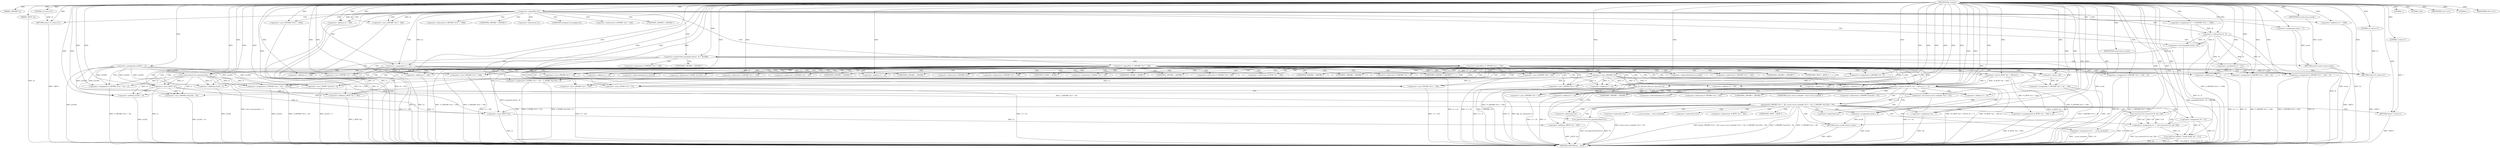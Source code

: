 digraph tftp_connect {  
"1000112" [label = "(METHOD,tftp_connect)" ]
"1000355" [label = "(METHOD_RETURN,int __cdecl)" ]
"1000113" [label = "(PARAM,_DWORD *a1)" ]
"1000114" [label = "(PARAM,_BYTE *a2)" ]
"1000128" [label = "(LITERAL,1,)" ]
"1000129" [label = "(LITERAL,336,)" ]
"1000130" [label = "(<operator>.assignment,a1[185] = v2)" ]
"1000136" [label = "(<operator>.logicalNot,!v2)" ]
"1000138" [label = "(RETURN,return 27;,return 27;)" ]
"1000139" [label = "(LITERAL,27,return 27;)" ]
"1000140" [label = "(<operator>.assignment,v3 = v2)" ]
"1000143" [label = "(<operator>.assignment,v4 = *(_DWORD *)(*a1 + 1568))" ]
"1000146" [label = "(<operator>.cast,(_DWORD *)(*a1 + 1568))" ]
"1000148" [label = "(<operator>.addition,*a1 + 1568)" ]
"1000153" [label = "(IDENTIFIER,v4,if ( v4 ))" ]
"1000155" [label = "(<operator>.assignment,result = 71)" ]
"1000159" [label = "(<operator>.greaterThan,(unsigned int)(v4 - 8) > 0xFFB0)" ]
"1000160" [label = "(<operator>.cast,(unsigned int)(v4 - 8))" ]
"1000162" [label = "(<operator>.subtraction,v4 - 8)" ]
"1000166" [label = "(RETURN,return result;,return result;)" ]
"1000167" [label = "(IDENTIFIER,result,return result;)" ]
"1000169" [label = "(<operator>.logicalNot,!*(_DWORD *)(v3 + 328))" ]
"1000171" [label = "(<operator>.cast,(_DWORD *)(v3 + 328))" ]
"1000173" [label = "(<operator>.addition,v3 + 328)" ]
"1000179" [label = "(LITERAL,1,)" ]
"1000180" [label = "(<operator>.addition,v4 + 4)" ]
"1000183" [label = "(<operator>.assignment,*(_DWORD *)(v3 + 328) = v6)" ]
"1000185" [label = "(<operator>.cast,(_DWORD *)(v3 + 328))" ]
"1000187" [label = "(<operator>.addition,v3 + 328)" ]
"1000192" [label = "(IDENTIFIER,v6,if ( v6 ))" ]
"1000194" [label = "(RETURN,return 27;,return 27;)" ]
"1000195" [label = "(LITERAL,27,return 27;)" ]
"1000198" [label = "(<operator>.assignment,v4 = 512)" ]
"1000202" [label = "(<operator>.logicalNot,!*(_DWORD *)(v2 + 328))" ]
"1000204" [label = "(<operator>.cast,(_DWORD *)(v2 + 328))" ]
"1000206" [label = "(<operator>.addition,v2 + 328)" ]
"1000212" [label = "(Curl_conncontrol,Curl_conncontrol(a1, 1))" ]
"1000215" [label = "(<operator>.assignment,*(_DWORD *)(v3 + 16) = a1)" ]
"1000217" [label = "(<operator>.cast,(_DWORD *)(v3 + 16))" ]
"1000219" [label = "(<operator>.addition,v3 + 16)" ]
"1000223" [label = "(<operator>.assignment,*(_DWORD *)(v3 + 20) = a1[103])" ]
"1000225" [label = "(<operator>.cast,(_DWORD *)(v3 + 20))" ]
"1000227" [label = "(<operator>.addition,v3 + 20)" ]
"1000233" [label = "(<operator>.assignment,*(_DWORD *)v3 = 0)" ]
"1000235" [label = "(<operator>.cast,(_DWORD *)v3)" ]
"1000239" [label = "(<operator>.assignment,*(_DWORD *)(v3 + 8) = -100)" ]
"1000241" [label = "(<operator>.cast,(_DWORD *)(v3 + 8))" ]
"1000243" [label = "(<operator>.addition,v3 + 8)" ]
"1000246" [label = "(<operator>.minus,-100)" ]
"1000248" [label = "(<operator>.assignment,*(_DWORD *)(v3 + 320) = v4)" ]
"1000250" [label = "(<operator>.cast,(_DWORD *)(v3 + 320))" ]
"1000252" [label = "(<operator>.addition,v3 + 320)" ]
"1000256" [label = "(<operator>.assignment,*(_DWORD *)(v3 + 324) = v4)" ]
"1000258" [label = "(<operator>.cast,(_DWORD *)(v3 + 324))" ]
"1000260" [label = "(<operator>.addition,v3 + 324)" ]
"1000264" [label = "(<operator>.assignment,*(_WORD *)(v3 + 52) = *(_WORD *)(a1[18] + 4))" ]
"1000266" [label = "(<operator>.cast,(_WORD *)(v3 + 52))" ]
"1000268" [label = "(<operator>.addition,v3 + 52)" ]
"1000272" [label = "(<operator>.cast,(_WORD *)(a1[18] + 4))" ]
"1000274" [label = "(<operator>.addition,a1[18] + 4)" ]
"1000279" [label = "(tftp_set_timeouts,tftp_set_timeouts(v3))" ]
"1000282" [label = "(<operator>.equals,(*((_BYTE *)a1 + 583) & 2) == 0)" ]
"1000283" [label = "(<operator>.and,*((_BYTE *)a1 + 583) & 2)" ]
"1000285" [label = "(<operator>.addition,(_BYTE *)a1 + 583)" ]
"1000286" [label = "(<operator>.cast,(_BYTE *)a1)" ]
"1000294" [label = "(bind,bind(*(_DWORD *)(v3 + 20), (const struct sockaddr *)(v3 + 52), *(_DWORD *)(a1[18] + 16)))" ]
"1000296" [label = "(<operator>.cast,(_DWORD *)(v3 + 20))" ]
"1000298" [label = "(<operator>.addition,v3 + 20)" ]
"1000301" [label = "(<operator>.cast,(const struct sockaddr *)(v3 + 52))" ]
"1000303" [label = "(<operator>.addition,v3 + 52)" ]
"1000307" [label = "(<operator>.cast,(_DWORD *)(a1[18] + 16))" ]
"1000309" [label = "(<operator>.addition,a1[18] + 16)" ]
"1000315" [label = "(<operator>.assignment,v9 = *a1)" ]
"1000319" [label = "(<operator>.assignment,v10 = __errno_location())" ]
"1000322" [label = "(<operator>.assignment,v11 = Curl_strerror(*v10, buf, 128))" ]
"1000324" [label = "(Curl_strerror,Curl_strerror(*v10, buf, 128))" ]
"1000329" [label = "(Curl_failf,Curl_failf(v9, \"bind() failed; %s\", v11))" ]
"1000333" [label = "(RETURN,return 7;,return 7;)" ]
"1000334" [label = "(LITERAL,7,return 7;)" ]
"1000335" [label = "(<operators>.assignmentOr,*((_BYTE *)a1 + 583) |= 2u)" ]
"1000337" [label = "(<operator>.addition,(_BYTE *)a1 + 583)" ]
"1000338" [label = "(<operator>.cast,(_BYTE *)a1)" ]
"1000343" [label = "(Curl_pgrsStartNow,Curl_pgrsStartNow(*a1))" ]
"1000346" [label = "(<operator>.assignment,result = 0)" ]
"1000349" [label = "(<operator>.assignment,*a2 = 1)" ]
"1000353" [label = "(RETURN,return result;,return result;)" ]
"1000354" [label = "(IDENTIFIER,result,return result;)" ]
"1000145" [label = "(<operator>.indirection,*(_DWORD *)(*a1 + 1568))" ]
"1000147" [label = "(UNKNOWN,_DWORD *,_DWORD *)" ]
"1000149" [label = "(<operator>.indirection,*a1)" ]
"1000161" [label = "(UNKNOWN,unsigned int,unsigned int)" ]
"1000170" [label = "(<operator>.indirection,*(_DWORD *)(v3 + 328))" ]
"1000172" [label = "(UNKNOWN,_DWORD *,_DWORD *)" ]
"1000184" [label = "(<operator>.indirection,*(_DWORD *)(v3 + 328))" ]
"1000186" [label = "(UNKNOWN,_DWORD *,_DWORD *)" ]
"1000203" [label = "(<operator>.indirection,*(_DWORD *)(v2 + 328))" ]
"1000205" [label = "(UNKNOWN,_DWORD *,_DWORD *)" ]
"1000216" [label = "(<operator>.indirection,*(_DWORD *)(v3 + 16))" ]
"1000218" [label = "(UNKNOWN,_DWORD *,_DWORD *)" ]
"1000224" [label = "(<operator>.indirection,*(_DWORD *)(v3 + 20))" ]
"1000226" [label = "(UNKNOWN,_DWORD *,_DWORD *)" ]
"1000230" [label = "(<operator>.indirectIndexAccess,a1[103])" ]
"1000234" [label = "(<operator>.indirection,*(_DWORD *)v3)" ]
"1000236" [label = "(UNKNOWN,_DWORD *,_DWORD *)" ]
"1000240" [label = "(<operator>.indirection,*(_DWORD *)(v3 + 8))" ]
"1000242" [label = "(UNKNOWN,_DWORD *,_DWORD *)" ]
"1000249" [label = "(<operator>.indirection,*(_DWORD *)(v3 + 320))" ]
"1000251" [label = "(UNKNOWN,_DWORD *,_DWORD *)" ]
"1000257" [label = "(<operator>.indirection,*(_DWORD *)(v3 + 324))" ]
"1000259" [label = "(UNKNOWN,_DWORD *,_DWORD *)" ]
"1000265" [label = "(<operator>.indirection,*(_WORD *)(v3 + 52))" ]
"1000267" [label = "(UNKNOWN,_WORD *,_WORD *)" ]
"1000271" [label = "(<operator>.indirection,*(_WORD *)(a1[18] + 4))" ]
"1000273" [label = "(UNKNOWN,_WORD *,_WORD *)" ]
"1000275" [label = "(<operator>.indirectIndexAccess,a1[18])" ]
"1000284" [label = "(<operator>.indirection,*((_BYTE *)a1 + 583))" ]
"1000287" [label = "(UNKNOWN,_BYTE *,_BYTE *)" ]
"1000295" [label = "(<operator>.indirection,*(_DWORD *)(v3 + 20))" ]
"1000297" [label = "(UNKNOWN,_DWORD *,_DWORD *)" ]
"1000302" [label = "(UNKNOWN,const struct sockaddr *,const struct sockaddr *)" ]
"1000306" [label = "(<operator>.indirection,*(_DWORD *)(a1[18] + 16))" ]
"1000308" [label = "(UNKNOWN,_DWORD *,_DWORD *)" ]
"1000310" [label = "(<operator>.indirectIndexAccess,a1[18])" ]
"1000317" [label = "(<operator>.indirection,*a1)" ]
"1000321" [label = "(__errno_location,__errno_location())" ]
"1000325" [label = "(<operator>.indirection,*v10)" ]
"1000336" [label = "(<operator>.indirection,*((_BYTE *)a1 + 583))" ]
"1000339" [label = "(UNKNOWN,_BYTE *,_BYTE *)" ]
"1000344" [label = "(<operator>.indirection,*a1)" ]
"1000350" [label = "(<operator>.indirection,*a2)" ]
  "1000138" -> "1000355"  [ label = "DDG: <RET>"] 
  "1000333" -> "1000355"  [ label = "DDG: <RET>"] 
  "1000353" -> "1000355"  [ label = "DDG: <RET>"] 
  "1000166" -> "1000355"  [ label = "DDG: <RET>"] 
  "1000194" -> "1000355"  [ label = "DDG: <RET>"] 
  "1000294" -> "1000355"  [ label = "DDG: *(_DWORD *)(v3 + 20)"] 
  "1000233" -> "1000355"  [ label = "DDG: *(_DWORD *)v3"] 
  "1000294" -> "1000355"  [ label = "DDG: (const struct sockaddr *)(v3 + 52)"] 
  "1000140" -> "1000355"  [ label = "DDG: v3"] 
  "1000169" -> "1000355"  [ label = "DDG: !*(_DWORD *)(v3 + 328)"] 
  "1000202" -> "1000355"  [ label = "DDG: !*(_DWORD *)(v2 + 328)"] 
  "1000212" -> "1000355"  [ label = "DDG: Curl_conncontrol(a1, 1)"] 
  "1000258" -> "1000355"  [ label = "DDG: v3 + 324"] 
  "1000324" -> "1000355"  [ label = "DDG: buf"] 
  "1000180" -> "1000355"  [ label = "DDG: v4"] 
  "1000294" -> "1000355"  [ label = "DDG: bind(*(_DWORD *)(v3 + 20), (const struct sockaddr *)(v3 + 52), *(_DWORD *)(a1[18] + 16))"] 
  "1000136" -> "1000355"  [ label = "DDG: !v2"] 
  "1000241" -> "1000355"  [ label = "DDG: v3 + 8"] 
  "1000162" -> "1000355"  [ label = "DDG: v4"] 
  "1000202" -> "1000355"  [ label = "DDG: *(_DWORD *)(v2 + 328)"] 
  "1000324" -> "1000355"  [ label = "DDG: *v10"] 
  "1000343" -> "1000355"  [ label = "DDG: *a1"] 
  "1000329" -> "1000355"  [ label = "DDG: v9"] 
  "1000319" -> "1000355"  [ label = "DDG: __errno_location()"] 
  "1000264" -> "1000355"  [ label = "DDG: *(_WORD *)(v3 + 52)"] 
  "1000140" -> "1000355"  [ label = "DDG: v2"] 
  "1000183" -> "1000355"  [ label = "DDG: *(_DWORD *)(v3 + 328)"] 
  "1000239" -> "1000355"  [ label = "DDG: -100"] 
  "1000223" -> "1000355"  [ label = "DDG: a1[103]"] 
  "1000282" -> "1000355"  [ label = "DDG: *((_BYTE *)a1 + 583) & 2"] 
  "1000296" -> "1000355"  [ label = "DDG: v3 + 20"] 
  "1000319" -> "1000355"  [ label = "DDG: v10"] 
  "1000272" -> "1000355"  [ label = "DDG: a1[18] + 4"] 
  "1000136" -> "1000355"  [ label = "DDG: v2"] 
  "1000225" -> "1000355"  [ label = "DDG: v3 + 20"] 
  "1000266" -> "1000355"  [ label = "DDG: v3 + 52"] 
  "1000223" -> "1000355"  [ label = "DDG: *(_DWORD *)(v3 + 20)"] 
  "1000148" -> "1000355"  [ label = "DDG: *a1"] 
  "1000180" -> "1000355"  [ label = "DDG: v4 + 4"] 
  "1000309" -> "1000355"  [ label = "DDG: a1[18]"] 
  "1000146" -> "1000355"  [ label = "DDG: *a1 + 1568"] 
  "1000282" -> "1000355"  [ label = "DDG: (*((_BYTE *)a1 + 583) & 2) == 0"] 
  "1000183" -> "1000355"  [ label = "DDG: v6"] 
  "1000264" -> "1000355"  [ label = "DDG: *(_WORD *)(a1[18] + 4)"] 
  "1000256" -> "1000355"  [ label = "DDG: v4"] 
  "1000303" -> "1000355"  [ label = "DDG: v3"] 
  "1000349" -> "1000355"  [ label = "DDG: *a2"] 
  "1000206" -> "1000355"  [ label = "DDG: v2"] 
  "1000159" -> "1000355"  [ label = "DDG: (unsigned int)(v4 - 8) > 0xFFB0"] 
  "1000286" -> "1000355"  [ label = "DDG: a1"] 
  "1000279" -> "1000355"  [ label = "DDG: tftp_set_timeouts(v3)"] 
  "1000130" -> "1000355"  [ label = "DDG: a1[185]"] 
  "1000274" -> "1000355"  [ label = "DDG: a1[18]"] 
  "1000248" -> "1000355"  [ label = "DDG: *(_DWORD *)(v3 + 320)"] 
  "1000343" -> "1000355"  [ label = "DDG: Curl_pgrsStartNow(*a1)"] 
  "1000169" -> "1000355"  [ label = "DDG: *(_DWORD *)(v3 + 328)"] 
  "1000285" -> "1000355"  [ label = "DDG: (_BYTE *)a1"] 
  "1000301" -> "1000355"  [ label = "DDG: v3 + 52"] 
  "1000250" -> "1000355"  [ label = "DDG: v3 + 320"] 
  "1000315" -> "1000355"  [ label = "DDG: *a1"] 
  "1000329" -> "1000355"  [ label = "DDG: v11"] 
  "1000187" -> "1000355"  [ label = "DDG: v3"] 
  "1000256" -> "1000355"  [ label = "DDG: *(_DWORD *)(v3 + 324)"] 
  "1000279" -> "1000355"  [ label = "DDG: v3"] 
  "1000155" -> "1000355"  [ label = "DDG: result"] 
  "1000294" -> "1000355"  [ label = "DDG: *(_DWORD *)(a1[18] + 16)"] 
  "1000204" -> "1000355"  [ label = "DDG: v2 + 328"] 
  "1000335" -> "1000355"  [ label = "DDG: *((_BYTE *)a1 + 583)"] 
  "1000185" -> "1000355"  [ label = "DDG: v3 + 328"] 
  "1000329" -> "1000355"  [ label = "DDG: Curl_failf(v9, \"bind() failed; %s\", v11)"] 
  "1000114" -> "1000355"  [ label = "DDG: a2"] 
  "1000346" -> "1000355"  [ label = "DDG: result"] 
  "1000143" -> "1000355"  [ label = "DDG: *(_DWORD *)(*a1 + 1568)"] 
  "1000215" -> "1000355"  [ label = "DDG: *(_DWORD *)(v3 + 16)"] 
  "1000171" -> "1000355"  [ label = "DDG: v3 + 328"] 
  "1000283" -> "1000355"  [ label = "DDG: *((_BYTE *)a1 + 583)"] 
  "1000159" -> "1000355"  [ label = "DDG: (unsigned int)(v4 - 8)"] 
  "1000338" -> "1000355"  [ label = "DDG: a1"] 
  "1000307" -> "1000355"  [ label = "DDG: a1[18] + 16"] 
  "1000239" -> "1000355"  [ label = "DDG: *(_DWORD *)(v3 + 8)"] 
  "1000322" -> "1000355"  [ label = "DDG: Curl_strerror(*v10, buf, 128)"] 
  "1000337" -> "1000355"  [ label = "DDG: (_BYTE *)a1"] 
  "1000217" -> "1000355"  [ label = "DDG: v3 + 16"] 
  "1000160" -> "1000355"  [ label = "DDG: v4 - 8"] 
  "1000112" -> "1000113"  [ label = "DDG: "] 
  "1000112" -> "1000114"  [ label = "DDG: "] 
  "1000112" -> "1000128"  [ label = "DDG: "] 
  "1000112" -> "1000129"  [ label = "DDG: "] 
  "1000112" -> "1000130"  [ label = "DDG: "] 
  "1000112" -> "1000136"  [ label = "DDG: "] 
  "1000139" -> "1000138"  [ label = "DDG: 27"] 
  "1000112" -> "1000138"  [ label = "DDG: "] 
  "1000112" -> "1000139"  [ label = "DDG: "] 
  "1000136" -> "1000140"  [ label = "DDG: v2"] 
  "1000112" -> "1000140"  [ label = "DDG: "] 
  "1000112" -> "1000143"  [ label = "DDG: "] 
  "1000112" -> "1000146"  [ label = "DDG: "] 
  "1000112" -> "1000148"  [ label = "DDG: "] 
  "1000112" -> "1000153"  [ label = "DDG: "] 
  "1000112" -> "1000155"  [ label = "DDG: "] 
  "1000160" -> "1000159"  [ label = "DDG: v4 - 8"] 
  "1000162" -> "1000160"  [ label = "DDG: v4"] 
  "1000162" -> "1000160"  [ label = "DDG: 8"] 
  "1000143" -> "1000162"  [ label = "DDG: v4"] 
  "1000112" -> "1000162"  [ label = "DDG: "] 
  "1000112" -> "1000159"  [ label = "DDG: "] 
  "1000167" -> "1000166"  [ label = "DDG: result"] 
  "1000155" -> "1000166"  [ label = "DDG: result"] 
  "1000112" -> "1000167"  [ label = "DDG: "] 
  "1000140" -> "1000171"  [ label = "DDG: v3"] 
  "1000112" -> "1000171"  [ label = "DDG: "] 
  "1000140" -> "1000173"  [ label = "DDG: v3"] 
  "1000112" -> "1000173"  [ label = "DDG: "] 
  "1000112" -> "1000179"  [ label = "DDG: "] 
  "1000198" -> "1000180"  [ label = "DDG: v4"] 
  "1000162" -> "1000180"  [ label = "DDG: v4"] 
  "1000112" -> "1000180"  [ label = "DDG: "] 
  "1000112" -> "1000183"  [ label = "DDG: "] 
  "1000140" -> "1000185"  [ label = "DDG: v3"] 
  "1000112" -> "1000185"  [ label = "DDG: "] 
  "1000140" -> "1000187"  [ label = "DDG: v3"] 
  "1000112" -> "1000187"  [ label = "DDG: "] 
  "1000112" -> "1000192"  [ label = "DDG: "] 
  "1000195" -> "1000194"  [ label = "DDG: 27"] 
  "1000112" -> "1000194"  [ label = "DDG: "] 
  "1000112" -> "1000195"  [ label = "DDG: "] 
  "1000112" -> "1000198"  [ label = "DDG: "] 
  "1000112" -> "1000204"  [ label = "DDG: "] 
  "1000136" -> "1000204"  [ label = "DDG: v2"] 
  "1000112" -> "1000206"  [ label = "DDG: "] 
  "1000136" -> "1000206"  [ label = "DDG: v2"] 
  "1000130" -> "1000212"  [ label = "DDG: a1[185]"] 
  "1000112" -> "1000212"  [ label = "DDG: "] 
  "1000212" -> "1000215"  [ label = "DDG: a1"] 
  "1000130" -> "1000215"  [ label = "DDG: a1[185]"] 
  "1000112" -> "1000215"  [ label = "DDG: "] 
  "1000140" -> "1000217"  [ label = "DDG: v3"] 
  "1000112" -> "1000217"  [ label = "DDG: "] 
  "1000140" -> "1000219"  [ label = "DDG: v3"] 
  "1000112" -> "1000219"  [ label = "DDG: "] 
  "1000212" -> "1000223"  [ label = "DDG: a1"] 
  "1000130" -> "1000223"  [ label = "DDG: a1[185]"] 
  "1000112" -> "1000223"  [ label = "DDG: "] 
  "1000112" -> "1000225"  [ label = "DDG: "] 
  "1000140" -> "1000225"  [ label = "DDG: v3"] 
  "1000112" -> "1000227"  [ label = "DDG: "] 
  "1000140" -> "1000227"  [ label = "DDG: v3"] 
  "1000112" -> "1000233"  [ label = "DDG: "] 
  "1000112" -> "1000235"  [ label = "DDG: "] 
  "1000140" -> "1000235"  [ label = "DDG: v3"] 
  "1000246" -> "1000239"  [ label = "DDG: 100"] 
  "1000235" -> "1000241"  [ label = "DDG: v3"] 
  "1000112" -> "1000241"  [ label = "DDG: "] 
  "1000235" -> "1000243"  [ label = "DDG: v3"] 
  "1000112" -> "1000243"  [ label = "DDG: "] 
  "1000112" -> "1000246"  [ label = "DDG: "] 
  "1000198" -> "1000248"  [ label = "DDG: v4"] 
  "1000162" -> "1000248"  [ label = "DDG: v4"] 
  "1000112" -> "1000248"  [ label = "DDG: "] 
  "1000112" -> "1000250"  [ label = "DDG: "] 
  "1000235" -> "1000250"  [ label = "DDG: v3"] 
  "1000112" -> "1000252"  [ label = "DDG: "] 
  "1000235" -> "1000252"  [ label = "DDG: v3"] 
  "1000112" -> "1000256"  [ label = "DDG: "] 
  "1000198" -> "1000256"  [ label = "DDG: v4"] 
  "1000162" -> "1000256"  [ label = "DDG: v4"] 
  "1000112" -> "1000258"  [ label = "DDG: "] 
  "1000235" -> "1000258"  [ label = "DDG: v3"] 
  "1000112" -> "1000260"  [ label = "DDG: "] 
  "1000235" -> "1000260"  [ label = "DDG: v3"] 
  "1000112" -> "1000266"  [ label = "DDG: "] 
  "1000235" -> "1000266"  [ label = "DDG: v3"] 
  "1000112" -> "1000268"  [ label = "DDG: "] 
  "1000235" -> "1000268"  [ label = "DDG: v3"] 
  "1000212" -> "1000272"  [ label = "DDG: a1"] 
  "1000130" -> "1000272"  [ label = "DDG: a1[185]"] 
  "1000112" -> "1000272"  [ label = "DDG: "] 
  "1000212" -> "1000274"  [ label = "DDG: a1"] 
  "1000130" -> "1000274"  [ label = "DDG: a1[185]"] 
  "1000112" -> "1000274"  [ label = "DDG: "] 
  "1000112" -> "1000279"  [ label = "DDG: "] 
  "1000235" -> "1000279"  [ label = "DDG: v3"] 
  "1000283" -> "1000282"  [ label = "DDG: *((_BYTE *)a1 + 583)"] 
  "1000283" -> "1000282"  [ label = "DDG: 2"] 
  "1000286" -> "1000285"  [ label = "DDG: a1"] 
  "1000130" -> "1000286"  [ label = "DDG: a1[185]"] 
  "1000112" -> "1000286"  [ label = "DDG: "] 
  "1000212" -> "1000286"  [ label = "DDG: a1"] 
  "1000112" -> "1000285"  [ label = "DDG: "] 
  "1000112" -> "1000283"  [ label = "DDG: "] 
  "1000112" -> "1000282"  [ label = "DDG: "] 
  "1000223" -> "1000294"  [ label = "DDG: *(_DWORD *)(v3 + 20)"] 
  "1000279" -> "1000296"  [ label = "DDG: v3"] 
  "1000112" -> "1000296"  [ label = "DDG: "] 
  "1000279" -> "1000298"  [ label = "DDG: v3"] 
  "1000112" -> "1000298"  [ label = "DDG: "] 
  "1000301" -> "1000294"  [ label = "DDG: v3 + 52"] 
  "1000112" -> "1000301"  [ label = "DDG: "] 
  "1000279" -> "1000301"  [ label = "DDG: v3"] 
  "1000112" -> "1000303"  [ label = "DDG: "] 
  "1000279" -> "1000303"  [ label = "DDG: v3"] 
  "1000286" -> "1000307"  [ label = "DDG: a1"] 
  "1000212" -> "1000307"  [ label = "DDG: a1"] 
  "1000130" -> "1000307"  [ label = "DDG: a1[185]"] 
  "1000112" -> "1000307"  [ label = "DDG: "] 
  "1000286" -> "1000309"  [ label = "DDG: a1"] 
  "1000212" -> "1000309"  [ label = "DDG: a1"] 
  "1000130" -> "1000309"  [ label = "DDG: a1[185]"] 
  "1000112" -> "1000309"  [ label = "DDG: "] 
  "1000112" -> "1000315"  [ label = "DDG: "] 
  "1000112" -> "1000319"  [ label = "DDG: "] 
  "1000324" -> "1000322"  [ label = "DDG: *v10"] 
  "1000324" -> "1000322"  [ label = "DDG: buf"] 
  "1000324" -> "1000322"  [ label = "DDG: 128"] 
  "1000112" -> "1000322"  [ label = "DDG: "] 
  "1000112" -> "1000324"  [ label = "DDG: "] 
  "1000315" -> "1000329"  [ label = "DDG: v9"] 
  "1000112" -> "1000329"  [ label = "DDG: "] 
  "1000322" -> "1000329"  [ label = "DDG: v11"] 
  "1000334" -> "1000333"  [ label = "DDG: 7"] 
  "1000112" -> "1000333"  [ label = "DDG: "] 
  "1000112" -> "1000334"  [ label = "DDG: "] 
  "1000112" -> "1000335"  [ label = "DDG: "] 
  "1000283" -> "1000335"  [ label = "DDG: *((_BYTE *)a1 + 583)"] 
  "1000338" -> "1000337"  [ label = "DDG: a1"] 
  "1000286" -> "1000338"  [ label = "DDG: a1"] 
  "1000130" -> "1000338"  [ label = "DDG: a1[185]"] 
  "1000112" -> "1000338"  [ label = "DDG: "] 
  "1000212" -> "1000338"  [ label = "DDG: a1"] 
  "1000112" -> "1000337"  [ label = "DDG: "] 
  "1000112" -> "1000346"  [ label = "DDG: "] 
  "1000112" -> "1000349"  [ label = "DDG: "] 
  "1000354" -> "1000353"  [ label = "DDG: result"] 
  "1000346" -> "1000353"  [ label = "DDG: result"] 
  "1000112" -> "1000354"  [ label = "DDG: "] 
  "1000136" -> "1000143"  [ label = "CDG: "] 
  "1000136" -> "1000140"  [ label = "CDG: "] 
  "1000136" -> "1000138"  [ label = "CDG: "] 
  "1000136" -> "1000149"  [ label = "CDG: "] 
  "1000136" -> "1000148"  [ label = "CDG: "] 
  "1000136" -> "1000147"  [ label = "CDG: "] 
  "1000136" -> "1000146"  [ label = "CDG: "] 
  "1000136" -> "1000145"  [ label = "CDG: "] 
  "1000136" -> "1000160"  [ label = "CDG: "] 
  "1000136" -> "1000159"  [ label = "CDG: "] 
  "1000136" -> "1000155"  [ label = "CDG: "] 
  "1000136" -> "1000162"  [ label = "CDG: "] 
  "1000136" -> "1000161"  [ label = "CDG: "] 
  "1000136" -> "1000206"  [ label = "CDG: "] 
  "1000136" -> "1000205"  [ label = "CDG: "] 
  "1000136" -> "1000204"  [ label = "CDG: "] 
  "1000136" -> "1000203"  [ label = "CDG: "] 
  "1000136" -> "1000202"  [ label = "CDG: "] 
  "1000136" -> "1000198"  [ label = "CDG: "] 
  "1000159" -> "1000173"  [ label = "CDG: "] 
  "1000159" -> "1000172"  [ label = "CDG: "] 
  "1000159" -> "1000171"  [ label = "CDG: "] 
  "1000159" -> "1000170"  [ label = "CDG: "] 
  "1000159" -> "1000169"  [ label = "CDG: "] 
  "1000159" -> "1000166"  [ label = "CDG: "] 
  "1000169" -> "1000187"  [ label = "CDG: "] 
  "1000169" -> "1000186"  [ label = "CDG: "] 
  "1000169" -> "1000185"  [ label = "CDG: "] 
  "1000169" -> "1000184"  [ label = "CDG: "] 
  "1000169" -> "1000183"  [ label = "CDG: "] 
  "1000169" -> "1000180"  [ label = "CDG: "] 
  "1000169" -> "1000224"  [ label = "CDG: "] 
  "1000169" -> "1000223"  [ label = "CDG: "] 
  "1000169" -> "1000219"  [ label = "CDG: "] 
  "1000169" -> "1000218"  [ label = "CDG: "] 
  "1000169" -> "1000217"  [ label = "CDG: "] 
  "1000169" -> "1000216"  [ label = "CDG: "] 
  "1000169" -> "1000215"  [ label = "CDG: "] 
  "1000169" -> "1000212"  [ label = "CDG: "] 
  "1000169" -> "1000240"  [ label = "CDG: "] 
  "1000169" -> "1000239"  [ label = "CDG: "] 
  "1000169" -> "1000236"  [ label = "CDG: "] 
  "1000169" -> "1000235"  [ label = "CDG: "] 
  "1000169" -> "1000234"  [ label = "CDG: "] 
  "1000169" -> "1000233"  [ label = "CDG: "] 
  "1000169" -> "1000230"  [ label = "CDG: "] 
  "1000169" -> "1000227"  [ label = "CDG: "] 
  "1000169" -> "1000226"  [ label = "CDG: "] 
  "1000169" -> "1000225"  [ label = "CDG: "] 
  "1000169" -> "1000256"  [ label = "CDG: "] 
  "1000169" -> "1000252"  [ label = "CDG: "] 
  "1000169" -> "1000251"  [ label = "CDG: "] 
  "1000169" -> "1000250"  [ label = "CDG: "] 
  "1000169" -> "1000249"  [ label = "CDG: "] 
  "1000169" -> "1000248"  [ label = "CDG: "] 
  "1000169" -> "1000246"  [ label = "CDG: "] 
  "1000169" -> "1000243"  [ label = "CDG: "] 
  "1000169" -> "1000242"  [ label = "CDG: "] 
  "1000169" -> "1000241"  [ label = "CDG: "] 
  "1000169" -> "1000272"  [ label = "CDG: "] 
  "1000169" -> "1000271"  [ label = "CDG: "] 
  "1000169" -> "1000268"  [ label = "CDG: "] 
  "1000169" -> "1000267"  [ label = "CDG: "] 
  "1000169" -> "1000266"  [ label = "CDG: "] 
  "1000169" -> "1000265"  [ label = "CDG: "] 
  "1000169" -> "1000264"  [ label = "CDG: "] 
  "1000169" -> "1000260"  [ label = "CDG: "] 
  "1000169" -> "1000259"  [ label = "CDG: "] 
  "1000169" -> "1000258"  [ label = "CDG: "] 
  "1000169" -> "1000257"  [ label = "CDG: "] 
  "1000169" -> "1000287"  [ label = "CDG: "] 
  "1000169" -> "1000286"  [ label = "CDG: "] 
  "1000169" -> "1000285"  [ label = "CDG: "] 
  "1000169" -> "1000284"  [ label = "CDG: "] 
  "1000169" -> "1000283"  [ label = "CDG: "] 
  "1000169" -> "1000282"  [ label = "CDG: "] 
  "1000169" -> "1000279"  [ label = "CDG: "] 
  "1000169" -> "1000275"  [ label = "CDG: "] 
  "1000169" -> "1000274"  [ label = "CDG: "] 
  "1000169" -> "1000273"  [ label = "CDG: "] 
  "1000169" -> "1000194"  [ label = "CDG: "] 
  "1000202" -> "1000187"  [ label = "CDG: "] 
  "1000202" -> "1000186"  [ label = "CDG: "] 
  "1000202" -> "1000185"  [ label = "CDG: "] 
  "1000202" -> "1000184"  [ label = "CDG: "] 
  "1000202" -> "1000183"  [ label = "CDG: "] 
  "1000202" -> "1000180"  [ label = "CDG: "] 
  "1000202" -> "1000224"  [ label = "CDG: "] 
  "1000202" -> "1000223"  [ label = "CDG: "] 
  "1000202" -> "1000219"  [ label = "CDG: "] 
  "1000202" -> "1000218"  [ label = "CDG: "] 
  "1000202" -> "1000217"  [ label = "CDG: "] 
  "1000202" -> "1000216"  [ label = "CDG: "] 
  "1000202" -> "1000215"  [ label = "CDG: "] 
  "1000202" -> "1000212"  [ label = "CDG: "] 
  "1000202" -> "1000240"  [ label = "CDG: "] 
  "1000202" -> "1000239"  [ label = "CDG: "] 
  "1000202" -> "1000236"  [ label = "CDG: "] 
  "1000202" -> "1000235"  [ label = "CDG: "] 
  "1000202" -> "1000234"  [ label = "CDG: "] 
  "1000202" -> "1000233"  [ label = "CDG: "] 
  "1000202" -> "1000230"  [ label = "CDG: "] 
  "1000202" -> "1000227"  [ label = "CDG: "] 
  "1000202" -> "1000226"  [ label = "CDG: "] 
  "1000202" -> "1000225"  [ label = "CDG: "] 
  "1000202" -> "1000256"  [ label = "CDG: "] 
  "1000202" -> "1000252"  [ label = "CDG: "] 
  "1000202" -> "1000251"  [ label = "CDG: "] 
  "1000202" -> "1000250"  [ label = "CDG: "] 
  "1000202" -> "1000249"  [ label = "CDG: "] 
  "1000202" -> "1000248"  [ label = "CDG: "] 
  "1000202" -> "1000246"  [ label = "CDG: "] 
  "1000202" -> "1000243"  [ label = "CDG: "] 
  "1000202" -> "1000242"  [ label = "CDG: "] 
  "1000202" -> "1000241"  [ label = "CDG: "] 
  "1000202" -> "1000272"  [ label = "CDG: "] 
  "1000202" -> "1000271"  [ label = "CDG: "] 
  "1000202" -> "1000268"  [ label = "CDG: "] 
  "1000202" -> "1000267"  [ label = "CDG: "] 
  "1000202" -> "1000266"  [ label = "CDG: "] 
  "1000202" -> "1000265"  [ label = "CDG: "] 
  "1000202" -> "1000264"  [ label = "CDG: "] 
  "1000202" -> "1000260"  [ label = "CDG: "] 
  "1000202" -> "1000259"  [ label = "CDG: "] 
  "1000202" -> "1000258"  [ label = "CDG: "] 
  "1000202" -> "1000257"  [ label = "CDG: "] 
  "1000202" -> "1000287"  [ label = "CDG: "] 
  "1000202" -> "1000286"  [ label = "CDG: "] 
  "1000202" -> "1000285"  [ label = "CDG: "] 
  "1000202" -> "1000284"  [ label = "CDG: "] 
  "1000202" -> "1000283"  [ label = "CDG: "] 
  "1000202" -> "1000282"  [ label = "CDG: "] 
  "1000202" -> "1000279"  [ label = "CDG: "] 
  "1000202" -> "1000275"  [ label = "CDG: "] 
  "1000202" -> "1000274"  [ label = "CDG: "] 
  "1000202" -> "1000273"  [ label = "CDG: "] 
  "1000202" -> "1000194"  [ label = "CDG: "] 
  "1000282" -> "1000303"  [ label = "CDG: "] 
  "1000282" -> "1000302"  [ label = "CDG: "] 
  "1000282" -> "1000301"  [ label = "CDG: "] 
  "1000282" -> "1000298"  [ label = "CDG: "] 
  "1000282" -> "1000297"  [ label = "CDG: "] 
  "1000282" -> "1000296"  [ label = "CDG: "] 
  "1000282" -> "1000295"  [ label = "CDG: "] 
  "1000282" -> "1000294"  [ label = "CDG: "] 
  "1000282" -> "1000310"  [ label = "CDG: "] 
  "1000282" -> "1000309"  [ label = "CDG: "] 
  "1000282" -> "1000308"  [ label = "CDG: "] 
  "1000282" -> "1000307"  [ label = "CDG: "] 
  "1000282" -> "1000306"  [ label = "CDG: "] 
  "1000282" -> "1000350"  [ label = "CDG: "] 
  "1000282" -> "1000349"  [ label = "CDG: "] 
  "1000282" -> "1000346"  [ label = "CDG: "] 
  "1000282" -> "1000344"  [ label = "CDG: "] 
  "1000282" -> "1000343"  [ label = "CDG: "] 
  "1000282" -> "1000353"  [ label = "CDG: "] 
  "1000294" -> "1000319"  [ label = "CDG: "] 
  "1000294" -> "1000317"  [ label = "CDG: "] 
  "1000294" -> "1000315"  [ label = "CDG: "] 
  "1000294" -> "1000336"  [ label = "CDG: "] 
  "1000294" -> "1000335"  [ label = "CDG: "] 
  "1000294" -> "1000333"  [ label = "CDG: "] 
  "1000294" -> "1000329"  [ label = "CDG: "] 
  "1000294" -> "1000325"  [ label = "CDG: "] 
  "1000294" -> "1000324"  [ label = "CDG: "] 
  "1000294" -> "1000322"  [ label = "CDG: "] 
  "1000294" -> "1000321"  [ label = "CDG: "] 
  "1000294" -> "1000350"  [ label = "CDG: "] 
  "1000294" -> "1000349"  [ label = "CDG: "] 
  "1000294" -> "1000346"  [ label = "CDG: "] 
  "1000294" -> "1000344"  [ label = "CDG: "] 
  "1000294" -> "1000343"  [ label = "CDG: "] 
  "1000294" -> "1000339"  [ label = "CDG: "] 
  "1000294" -> "1000338"  [ label = "CDG: "] 
  "1000294" -> "1000337"  [ label = "CDG: "] 
  "1000294" -> "1000353"  [ label = "CDG: "] 
}
